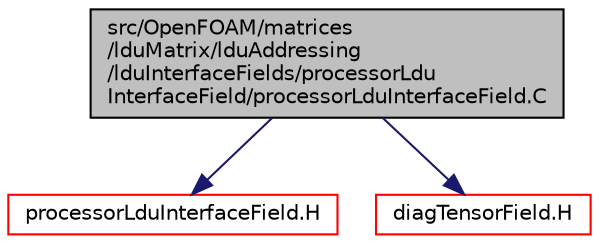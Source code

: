 digraph "src/OpenFOAM/matrices/lduMatrix/lduAddressing/lduInterfaceFields/processorLduInterfaceField/processorLduInterfaceField.C"
{
  bgcolor="transparent";
  edge [fontname="Helvetica",fontsize="10",labelfontname="Helvetica",labelfontsize="10"];
  node [fontname="Helvetica",fontsize="10",shape=record];
  Node0 [label="src/OpenFOAM/matrices\l/lduMatrix/lduAddressing\l/lduInterfaceFields/processorLdu\lInterfaceField/processorLduInterfaceField.C",height=0.2,width=0.4,color="black", fillcolor="grey75", style="filled", fontcolor="black"];
  Node0 -> Node1 [color="midnightblue",fontsize="10",style="solid",fontname="Helvetica"];
  Node1 [label="processorLduInterfaceField.H",height=0.2,width=0.4,color="red",URL="$a11300.html"];
  Node0 -> Node120 [color="midnightblue",fontsize="10",style="solid",fontname="Helvetica"];
  Node120 [label="diagTensorField.H",height=0.2,width=0.4,color="red",URL="$a10259.html"];
}
